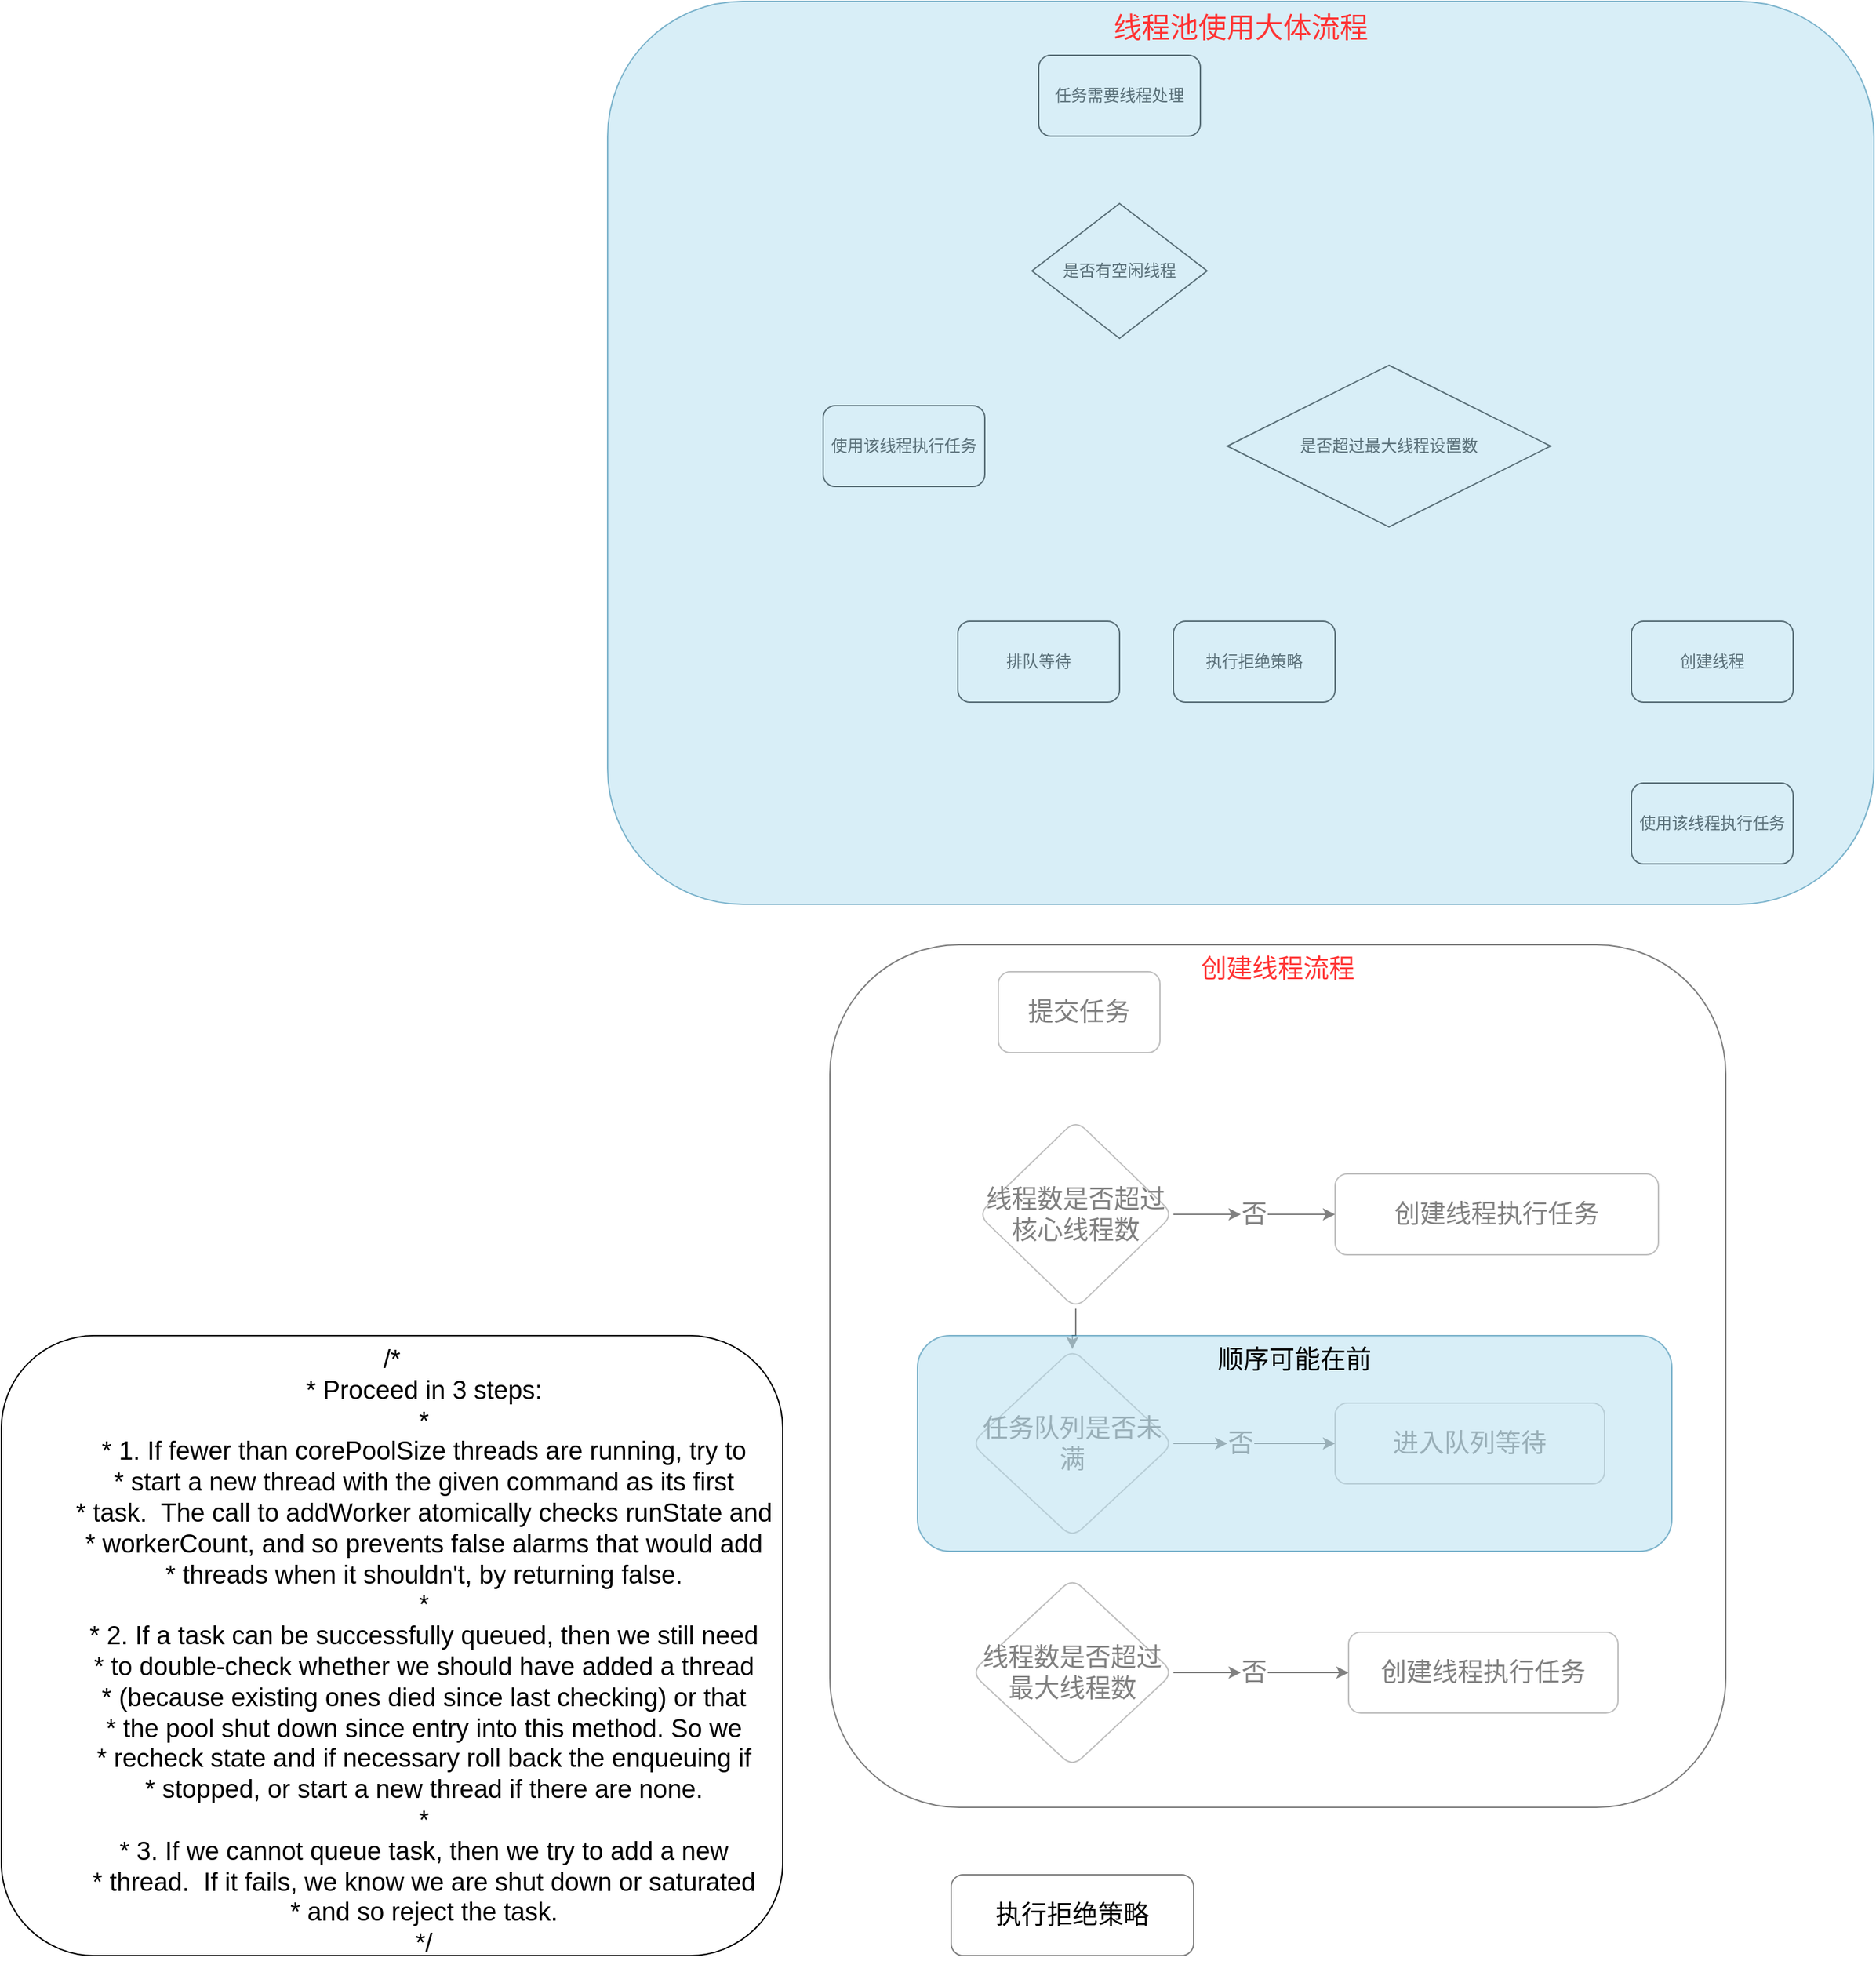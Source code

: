 <mxfile version="13.10.0" type="embed">
    <diagram id="N8jkDLk7Amj-sibJUGd5" name="Page-1">
        <mxGraphModel dx="1817" dy="575" grid="1" gridSize="10" guides="1" tooltips="1" connect="1" arrows="1" fold="1" page="1" pageScale="1" pageWidth="827" pageHeight="1169" math="0" shadow="0">
            <root>
                <mxCell id="0"/>
                <mxCell id="1" parent="0"/>
                <mxCell id="2" value="任务需要线程处理" style="rounded=1;whiteSpace=wrap;html=1;" vertex="1" parent="1">
                    <mxGeometry x="370" y="60" width="120" height="60" as="geometry"/>
                </mxCell>
                <mxCell id="4" value="是否有空闲线程" style="rhombus;whiteSpace=wrap;html=1;" vertex="1" parent="1">
                    <mxGeometry x="365" y="170" width="130" height="100" as="geometry"/>
                </mxCell>
                <mxCell id="5" value="使用该线程执行任务" style="rounded=1;whiteSpace=wrap;html=1;" vertex="1" parent="1">
                    <mxGeometry x="210" y="320" width="120" height="60" as="geometry"/>
                </mxCell>
                <mxCell id="6" value="创建线程" style="rounded=1;whiteSpace=wrap;html=1;" vertex="1" parent="1">
                    <mxGeometry x="810" y="480" width="120" height="60" as="geometry"/>
                </mxCell>
                <mxCell id="7" value="&lt;span&gt;是否超过最大线程设置数&lt;/span&gt;" style="rhombus;whiteSpace=wrap;html=1;" vertex="1" parent="1">
                    <mxGeometry x="510" y="290" width="240" height="120" as="geometry"/>
                </mxCell>
                <mxCell id="8" value="使用该线程执行任务" style="rounded=1;whiteSpace=wrap;html=1;" vertex="1" parent="1">
                    <mxGeometry x="810" y="600" width="120" height="60" as="geometry"/>
                </mxCell>
                <mxCell id="9" value="排队等待" style="rounded=1;whiteSpace=wrap;html=1;" vertex="1" parent="1">
                    <mxGeometry x="310" y="480" width="120" height="60" as="geometry"/>
                </mxCell>
                <mxCell id="10" value="执行拒绝策略" style="rounded=1;whiteSpace=wrap;html=1;" vertex="1" parent="1">
                    <mxGeometry x="470" y="480" width="120" height="60" as="geometry"/>
                </mxCell>
                <mxCell id="11" value="线程池使用大体流程" style="rounded=1;whiteSpace=wrap;html=1;fillColor=#b1ddf0;strokeColor=#10739e;opacity=50;verticalAlign=top;align=center;fontSize=21;fontColor=#FF3333;" vertex="1" parent="1">
                    <mxGeometry x="50" y="20" width="940" height="670" as="geometry"/>
                </mxCell>
                <mxCell id="12" value="提交任务" style="rounded=1;whiteSpace=wrap;html=1;fontSize=19;opacity=50;align=center;" vertex="1" parent="1">
                    <mxGeometry x="340" y="740" width="120" height="60" as="geometry"/>
                </mxCell>
                <mxCell id="14" value="创建线程执行任务" style="rounded=1;whiteSpace=wrap;html=1;fontSize=19;opacity=50;align=center;" vertex="1" parent="1">
                    <mxGeometry x="590" y="890" width="240" height="60" as="geometry"/>
                </mxCell>
                <mxCell id="21" style="edgeStyle=orthogonalEdgeStyle;rounded=0;orthogonalLoop=1;jettySize=auto;html=1;fontSize=19;fontColor=#f0f0f0;" edge="1" parent="1" source="22" target="14">
                    <mxGeometry relative="1" as="geometry"/>
                </mxCell>
                <mxCell id="24" style="edgeStyle=orthogonalEdgeStyle;rounded=0;orthogonalLoop=1;jettySize=auto;html=1;fontSize=19;fontColor=#f0f0f0;" edge="1" parent="1" source="15" target="16">
                    <mxGeometry relative="1" as="geometry"/>
                </mxCell>
                <mxCell id="15" value="线程数是否超过核心线程数" style="rhombus;whiteSpace=wrap;html=1;rounded=1;fontSize=19;opacity=50;" vertex="1" parent="1">
                    <mxGeometry x="325" y="850" width="145" height="140" as="geometry"/>
                </mxCell>
                <mxCell id="25" style="edgeStyle=orthogonalEdgeStyle;rounded=0;orthogonalLoop=1;jettySize=auto;html=1;fontSize=19;fontColor=#f0f0f0;" edge="1" parent="1" source="26" target="17">
                    <mxGeometry relative="1" as="geometry"/>
                </mxCell>
                <mxCell id="16" value="任务队列是否未满" style="rhombus;whiteSpace=wrap;html=1;rounded=1;fontSize=19;opacity=50;" vertex="1" parent="1">
                    <mxGeometry x="320" y="1020" width="150" height="140" as="geometry"/>
                </mxCell>
                <mxCell id="17" value="进入队列等待" style="rounded=1;whiteSpace=wrap;html=1;fontSize=19;opacity=50;align=center;" vertex="1" parent="1">
                    <mxGeometry x="590" y="1060" width="200" height="60" as="geometry"/>
                </mxCell>
                <mxCell id="28" style="edgeStyle=orthogonalEdgeStyle;rounded=0;orthogonalLoop=1;jettySize=auto;html=1;fontSize=19;fontColor=#f0f0f0;" edge="1" parent="1" source="29" target="19">
                    <mxGeometry relative="1" as="geometry"/>
                </mxCell>
                <mxCell id="18" value="线程数是否超过最大线程数" style="rhombus;whiteSpace=wrap;html=1;rounded=1;fontSize=19;opacity=50;" vertex="1" parent="1">
                    <mxGeometry x="320" y="1190" width="150" height="140" as="geometry"/>
                </mxCell>
                <mxCell id="19" value="创建线程执行任务" style="rounded=1;whiteSpace=wrap;html=1;fontSize=19;opacity=50;align=center;" vertex="1" parent="1">
                    <mxGeometry x="600" y="1230" width="200" height="60" as="geometry"/>
                </mxCell>
                <mxCell id="20" value="执行拒绝策略" style="rounded=1;whiteSpace=wrap;html=1;fontSize=19;opacity=50;align=center;" vertex="1" parent="1">
                    <mxGeometry x="305" y="1410" width="180" height="60" as="geometry"/>
                </mxCell>
                <mxCell id="22" value="否" style="text;html=1;strokeColor=none;fillColor=none;align=center;verticalAlign=middle;whiteSpace=wrap;rounded=0;fontSize=19;opacity=50;" vertex="1" parent="1">
                    <mxGeometry x="520" y="910" width="20" height="20" as="geometry"/>
                </mxCell>
                <mxCell id="23" style="edgeStyle=orthogonalEdgeStyle;rounded=0;orthogonalLoop=1;jettySize=auto;html=1;fontSize=19;fontColor=#f0f0f0;" edge="1" parent="1" source="15" target="22">
                    <mxGeometry relative="1" as="geometry">
                        <mxPoint x="470" y="920" as="sourcePoint"/>
                        <mxPoint x="590" y="920" as="targetPoint"/>
                    </mxGeometry>
                </mxCell>
                <mxCell id="26" value="否" style="text;html=1;strokeColor=none;fillColor=none;align=center;verticalAlign=middle;whiteSpace=wrap;rounded=0;fontSize=19;opacity=50;" vertex="1" parent="1">
                    <mxGeometry x="510" y="1080" width="20" height="20" as="geometry"/>
                </mxCell>
                <mxCell id="27" style="edgeStyle=orthogonalEdgeStyle;rounded=0;orthogonalLoop=1;jettySize=auto;html=1;fontSize=19;fontColor=#f0f0f0;" edge="1" parent="1" source="16" target="26">
                    <mxGeometry relative="1" as="geometry">
                        <mxPoint x="470" y="1090" as="sourcePoint"/>
                        <mxPoint x="590" y="1090" as="targetPoint"/>
                    </mxGeometry>
                </mxCell>
                <mxCell id="29" value="否" style="text;html=1;strokeColor=none;fillColor=none;align=center;verticalAlign=middle;whiteSpace=wrap;rounded=0;fontSize=19;opacity=50;" vertex="1" parent="1">
                    <mxGeometry x="520" y="1250" width="20" height="20" as="geometry"/>
                </mxCell>
                <mxCell id="30" style="edgeStyle=orthogonalEdgeStyle;rounded=0;orthogonalLoop=1;jettySize=auto;html=1;fontSize=19;fontColor=#f0f0f0;" edge="1" parent="1" source="18" target="29">
                    <mxGeometry relative="1" as="geometry">
                        <mxPoint x="470" y="1260" as="sourcePoint"/>
                        <mxPoint x="600" y="1260" as="targetPoint"/>
                    </mxGeometry>
                </mxCell>
                <mxCell id="31" value="创建线程流程" style="rounded=1;whiteSpace=wrap;html=1;fontSize=19;opacity=50;verticalAlign=top;fontColor=#FF3333;" vertex="1" parent="1">
                    <mxGeometry x="215" y="720" width="665" height="640" as="geometry"/>
                </mxCell>
                <mxCell id="32" value="顺序可能在前" style="rounded=1;whiteSpace=wrap;html=1;fontSize=19;opacity=50;verticalAlign=top;fillColor=#b1ddf0;strokeColor=#10739e;" vertex="1" parent="1">
                    <mxGeometry x="280" y="1010" width="560" height="160" as="geometry"/>
                </mxCell>
                <mxCell id="33" value="&lt;div&gt;/*&lt;/div&gt;&lt;div&gt;&amp;nbsp; &amp;nbsp; &amp;nbsp; &amp;nbsp; &amp;nbsp;* Proceed in 3 steps:&lt;/div&gt;&lt;div&gt;&amp;nbsp; &amp;nbsp; &amp;nbsp; &amp;nbsp; &amp;nbsp;*&lt;/div&gt;&lt;div&gt;&amp;nbsp; &amp;nbsp; &amp;nbsp; &amp;nbsp; &amp;nbsp;* 1. If fewer than corePoolSize threads are running, try to&lt;/div&gt;&lt;div&gt;&amp;nbsp; &amp;nbsp; &amp;nbsp; &amp;nbsp; &amp;nbsp;* start a new thread with the given command as its first&lt;/div&gt;&lt;div&gt;&amp;nbsp; &amp;nbsp; &amp;nbsp; &amp;nbsp; &amp;nbsp;* task.&amp;nbsp; The call to addWorker atomically checks runState and&lt;/div&gt;&lt;div&gt;&amp;nbsp; &amp;nbsp; &amp;nbsp; &amp;nbsp; &amp;nbsp;* workerCount, and so prevents false alarms that would add&lt;/div&gt;&lt;div&gt;&amp;nbsp; &amp;nbsp; &amp;nbsp; &amp;nbsp; &amp;nbsp;* threads when it shouldn't, by returning false.&lt;/div&gt;&lt;div&gt;&amp;nbsp; &amp;nbsp; &amp;nbsp; &amp;nbsp; &amp;nbsp;*&lt;/div&gt;&lt;div&gt;&amp;nbsp; &amp;nbsp; &amp;nbsp; &amp;nbsp; &amp;nbsp;* 2. If a task can be successfully queued, then we still need&lt;/div&gt;&lt;div&gt;&amp;nbsp; &amp;nbsp; &amp;nbsp; &amp;nbsp; &amp;nbsp;* to double-check whether we should have added a thread&lt;/div&gt;&lt;div&gt;&amp;nbsp; &amp;nbsp; &amp;nbsp; &amp;nbsp; &amp;nbsp;* (because existing ones died since last checking) or that&lt;/div&gt;&lt;div&gt;&amp;nbsp; &amp;nbsp; &amp;nbsp; &amp;nbsp; &amp;nbsp;* the pool shut down since entry into this method. So we&lt;/div&gt;&lt;div&gt;&amp;nbsp; &amp;nbsp; &amp;nbsp; &amp;nbsp; &amp;nbsp;* recheck state and if necessary roll back the enqueuing if&lt;/div&gt;&lt;div&gt;&amp;nbsp; &amp;nbsp; &amp;nbsp; &amp;nbsp; &amp;nbsp;* stopped, or start a new thread if there are none.&lt;/div&gt;&lt;div&gt;&amp;nbsp; &amp;nbsp; &amp;nbsp; &amp;nbsp; &amp;nbsp;*&lt;/div&gt;&lt;div&gt;&amp;nbsp; &amp;nbsp; &amp;nbsp; &amp;nbsp; &amp;nbsp;* 3. If we cannot queue task, then we try to add a new&lt;/div&gt;&lt;div&gt;&amp;nbsp; &amp;nbsp; &amp;nbsp; &amp;nbsp; &amp;nbsp;* thread.&amp;nbsp; If it fails, we know we are shut down or saturated&lt;/div&gt;&lt;div&gt;&amp;nbsp; &amp;nbsp; &amp;nbsp; &amp;nbsp; &amp;nbsp;* and so reject the task.&lt;/div&gt;&lt;div&gt;&amp;nbsp; &amp;nbsp; &amp;nbsp; &amp;nbsp; &amp;nbsp;*/&lt;/div&gt;" style="rounded=1;whiteSpace=wrap;html=1;fontSize=19;verticalAlign=top;" vertex="1" parent="1">
                    <mxGeometry x="-400" y="1010" width="580" height="460" as="geometry"/>
                </mxCell>
            </root>
        </mxGraphModel>
    </diagram>
</mxfile>